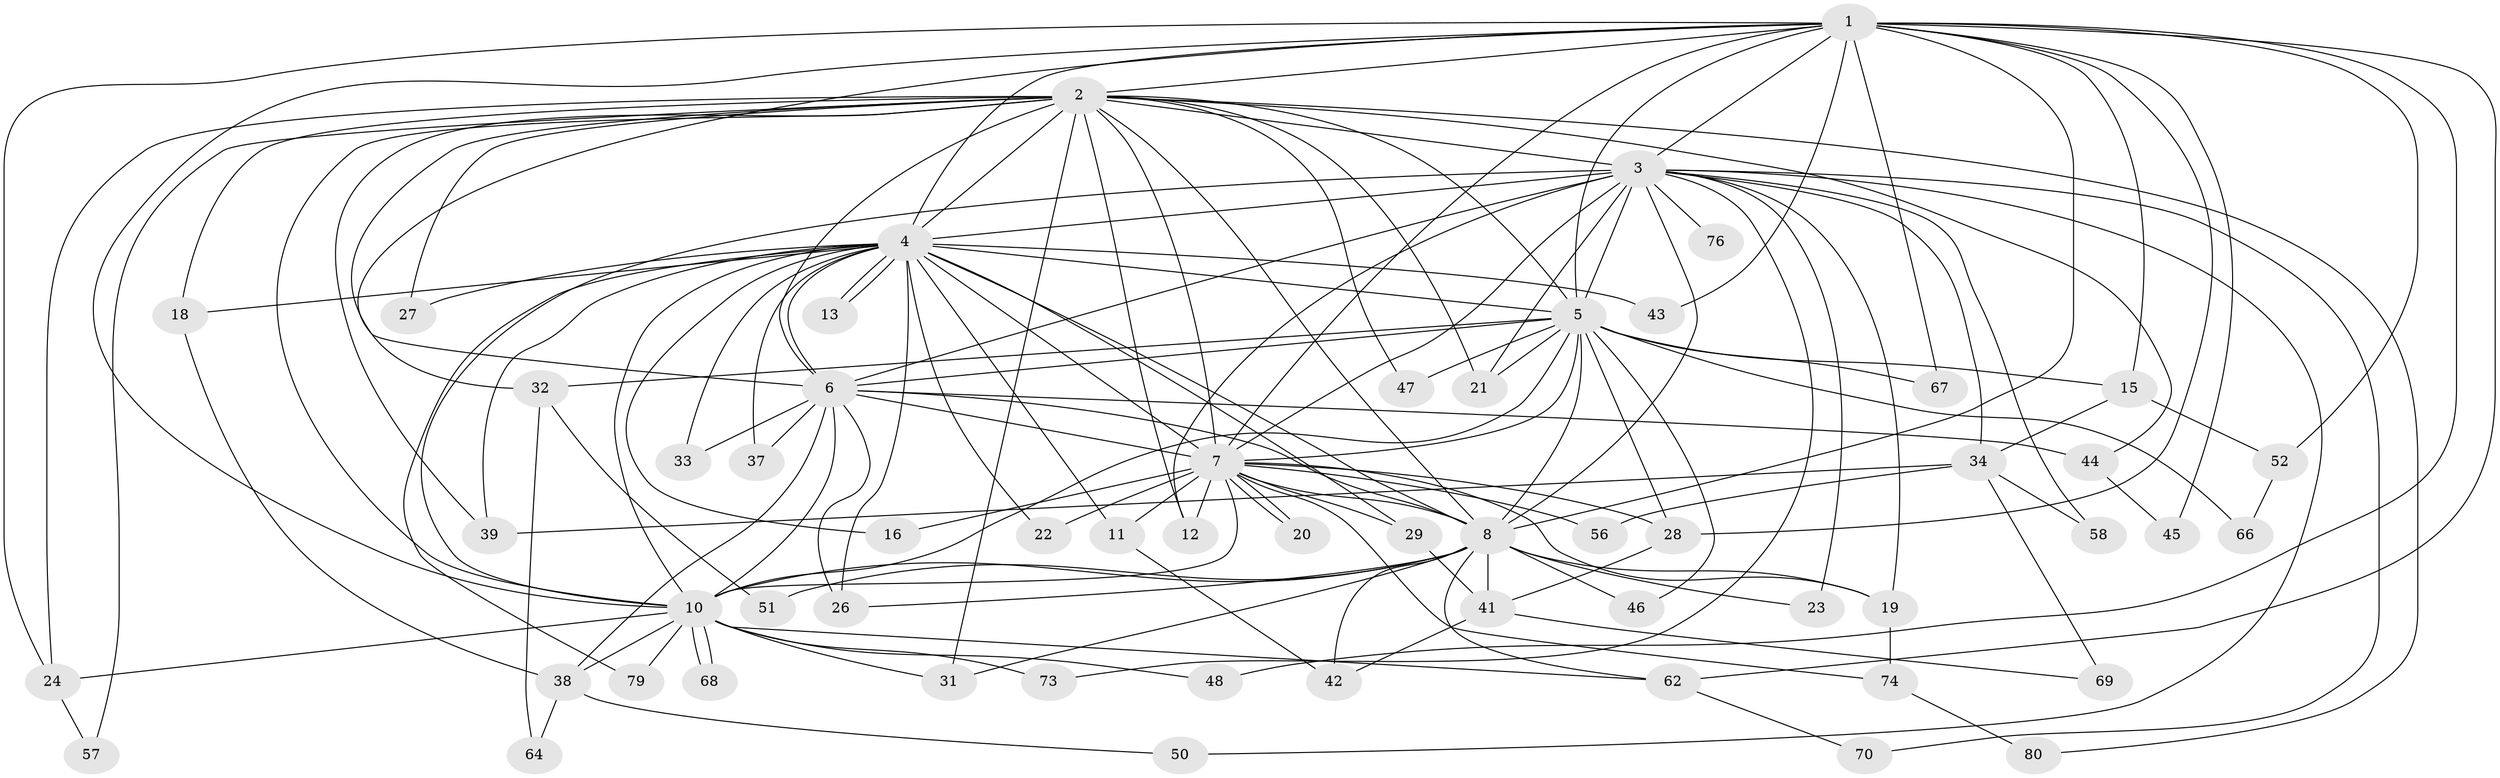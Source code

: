// Generated by graph-tools (version 1.1) at 2025/23/03/03/25 07:23:38]
// undirected, 58 vertices, 145 edges
graph export_dot {
graph [start="1"]
  node [color=gray90,style=filled];
  1 [super="+35"];
  2 [super="+17"];
  3 [super="+9"];
  4 [super="+71"];
  5 [super="+65"];
  6 [super="+30"];
  7 [super="+40"];
  8 [super="+75"];
  10 [super="+14"];
  11;
  12 [super="+63"];
  13;
  15;
  16;
  18 [super="+25"];
  19 [super="+60"];
  20;
  21 [super="+77"];
  22;
  23;
  24 [super="+36"];
  26 [super="+54"];
  27;
  28 [super="+55"];
  29;
  31 [super="+59"];
  32;
  33 [super="+53"];
  34 [super="+49"];
  37;
  38 [super="+81"];
  39;
  41 [super="+72"];
  42 [super="+61"];
  43;
  44;
  45;
  46;
  47;
  48;
  50;
  51;
  52;
  56;
  57;
  58;
  62 [super="+78"];
  64;
  66;
  67;
  68;
  69;
  70;
  73;
  74;
  76;
  79;
  80;
  1 -- 2;
  1 -- 3 [weight=2];
  1 -- 4;
  1 -- 5;
  1 -- 6;
  1 -- 7;
  1 -- 8 [weight=2];
  1 -- 10;
  1 -- 15;
  1 -- 24;
  1 -- 43;
  1 -- 45;
  1 -- 48;
  1 -- 67;
  1 -- 52;
  1 -- 62;
  1 -- 28;
  2 -- 3 [weight=2];
  2 -- 4 [weight=2];
  2 -- 5;
  2 -- 6;
  2 -- 7;
  2 -- 8;
  2 -- 10;
  2 -- 18 [weight=2];
  2 -- 21;
  2 -- 24;
  2 -- 27;
  2 -- 31;
  2 -- 32;
  2 -- 39;
  2 -- 44;
  2 -- 47;
  2 -- 57;
  2 -- 80;
  2 -- 12;
  3 -- 4 [weight=3];
  3 -- 5 [weight=2];
  3 -- 6 [weight=3];
  3 -- 7 [weight=2];
  3 -- 8 [weight=2];
  3 -- 10 [weight=3];
  3 -- 21;
  3 -- 23;
  3 -- 76 [weight=2];
  3 -- 34;
  3 -- 70;
  3 -- 73;
  3 -- 12;
  3 -- 50;
  3 -- 58;
  3 -- 19;
  4 -- 5 [weight=2];
  4 -- 6;
  4 -- 7;
  4 -- 8;
  4 -- 10;
  4 -- 11;
  4 -- 13;
  4 -- 13;
  4 -- 16;
  4 -- 18;
  4 -- 22;
  4 -- 27;
  4 -- 29;
  4 -- 33;
  4 -- 37;
  4 -- 39;
  4 -- 43;
  4 -- 79;
  4 -- 26;
  5 -- 6;
  5 -- 7;
  5 -- 8;
  5 -- 10;
  5 -- 15;
  5 -- 28;
  5 -- 32;
  5 -- 46;
  5 -- 47;
  5 -- 66;
  5 -- 67;
  5 -- 21;
  6 -- 7 [weight=2];
  6 -- 8;
  6 -- 10;
  6 -- 26;
  6 -- 37;
  6 -- 33;
  6 -- 38;
  6 -- 44;
  7 -- 8;
  7 -- 10;
  7 -- 11;
  7 -- 12;
  7 -- 16;
  7 -- 19;
  7 -- 20;
  7 -- 20;
  7 -- 22;
  7 -- 28;
  7 -- 29;
  7 -- 56;
  7 -- 74;
  8 -- 10;
  8 -- 19;
  8 -- 23;
  8 -- 26;
  8 -- 31;
  8 -- 42;
  8 -- 46;
  8 -- 51;
  8 -- 62;
  8 -- 41;
  10 -- 48;
  10 -- 62;
  10 -- 68;
  10 -- 68;
  10 -- 73;
  10 -- 79;
  10 -- 38;
  10 -- 24;
  10 -- 31;
  11 -- 42;
  15 -- 34;
  15 -- 52;
  18 -- 38;
  19 -- 74;
  24 -- 57;
  28 -- 41;
  29 -- 41;
  32 -- 51;
  32 -- 64;
  34 -- 56;
  34 -- 58;
  34 -- 69;
  34 -- 39;
  38 -- 50;
  38 -- 64;
  41 -- 42;
  41 -- 69;
  44 -- 45;
  52 -- 66;
  62 -- 70;
  74 -- 80;
}
